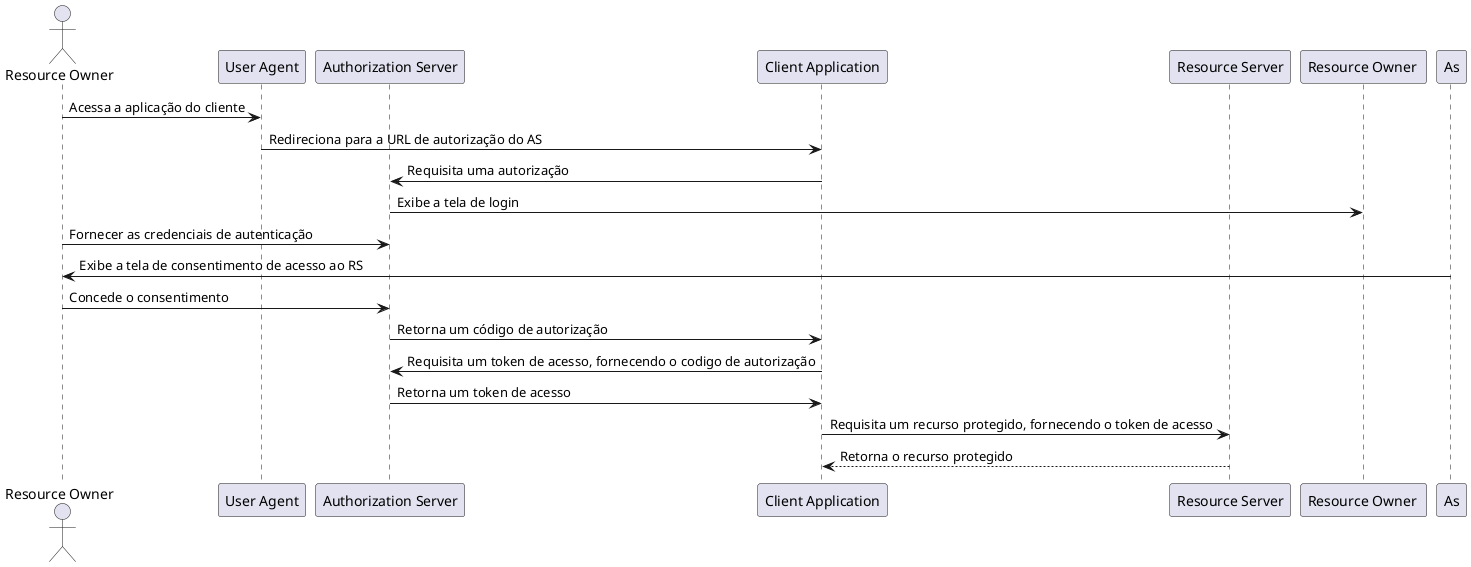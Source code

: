@startuml

actor "Resource Owner"
participant "User Agent"  as UA
participant "Authorization Server" as AS
participant "Client Application" as CA
participant "Resource Server" as RS



"Resource Owner" -> UA: Acessa a aplicação do cliente
UA -> CA: Redireciona para a URL de autorização do AS
CA -> AS: Requisita uma autorização 
AS -> "Resource Owner ": Exibe a tela de login
"Resource Owner" -> AS: Fornecer as credenciais de autenticação
As -> "Resource Owner": Exibe a tela de consentimento de acesso ao RS
"Resource Owner" -> AS: Concede o consentimento
AS -> CA: Retorna um código de autorização
CA -> AS: Requisita um token de acesso, fornecendo o codigo de autorização
AS -> CA: Retorna um token de acesso
CA -> RS: Requisita um recurso protegido, fornecendo o token de acesso
RS --> CA: Retorna o recurso protegido

@enduml